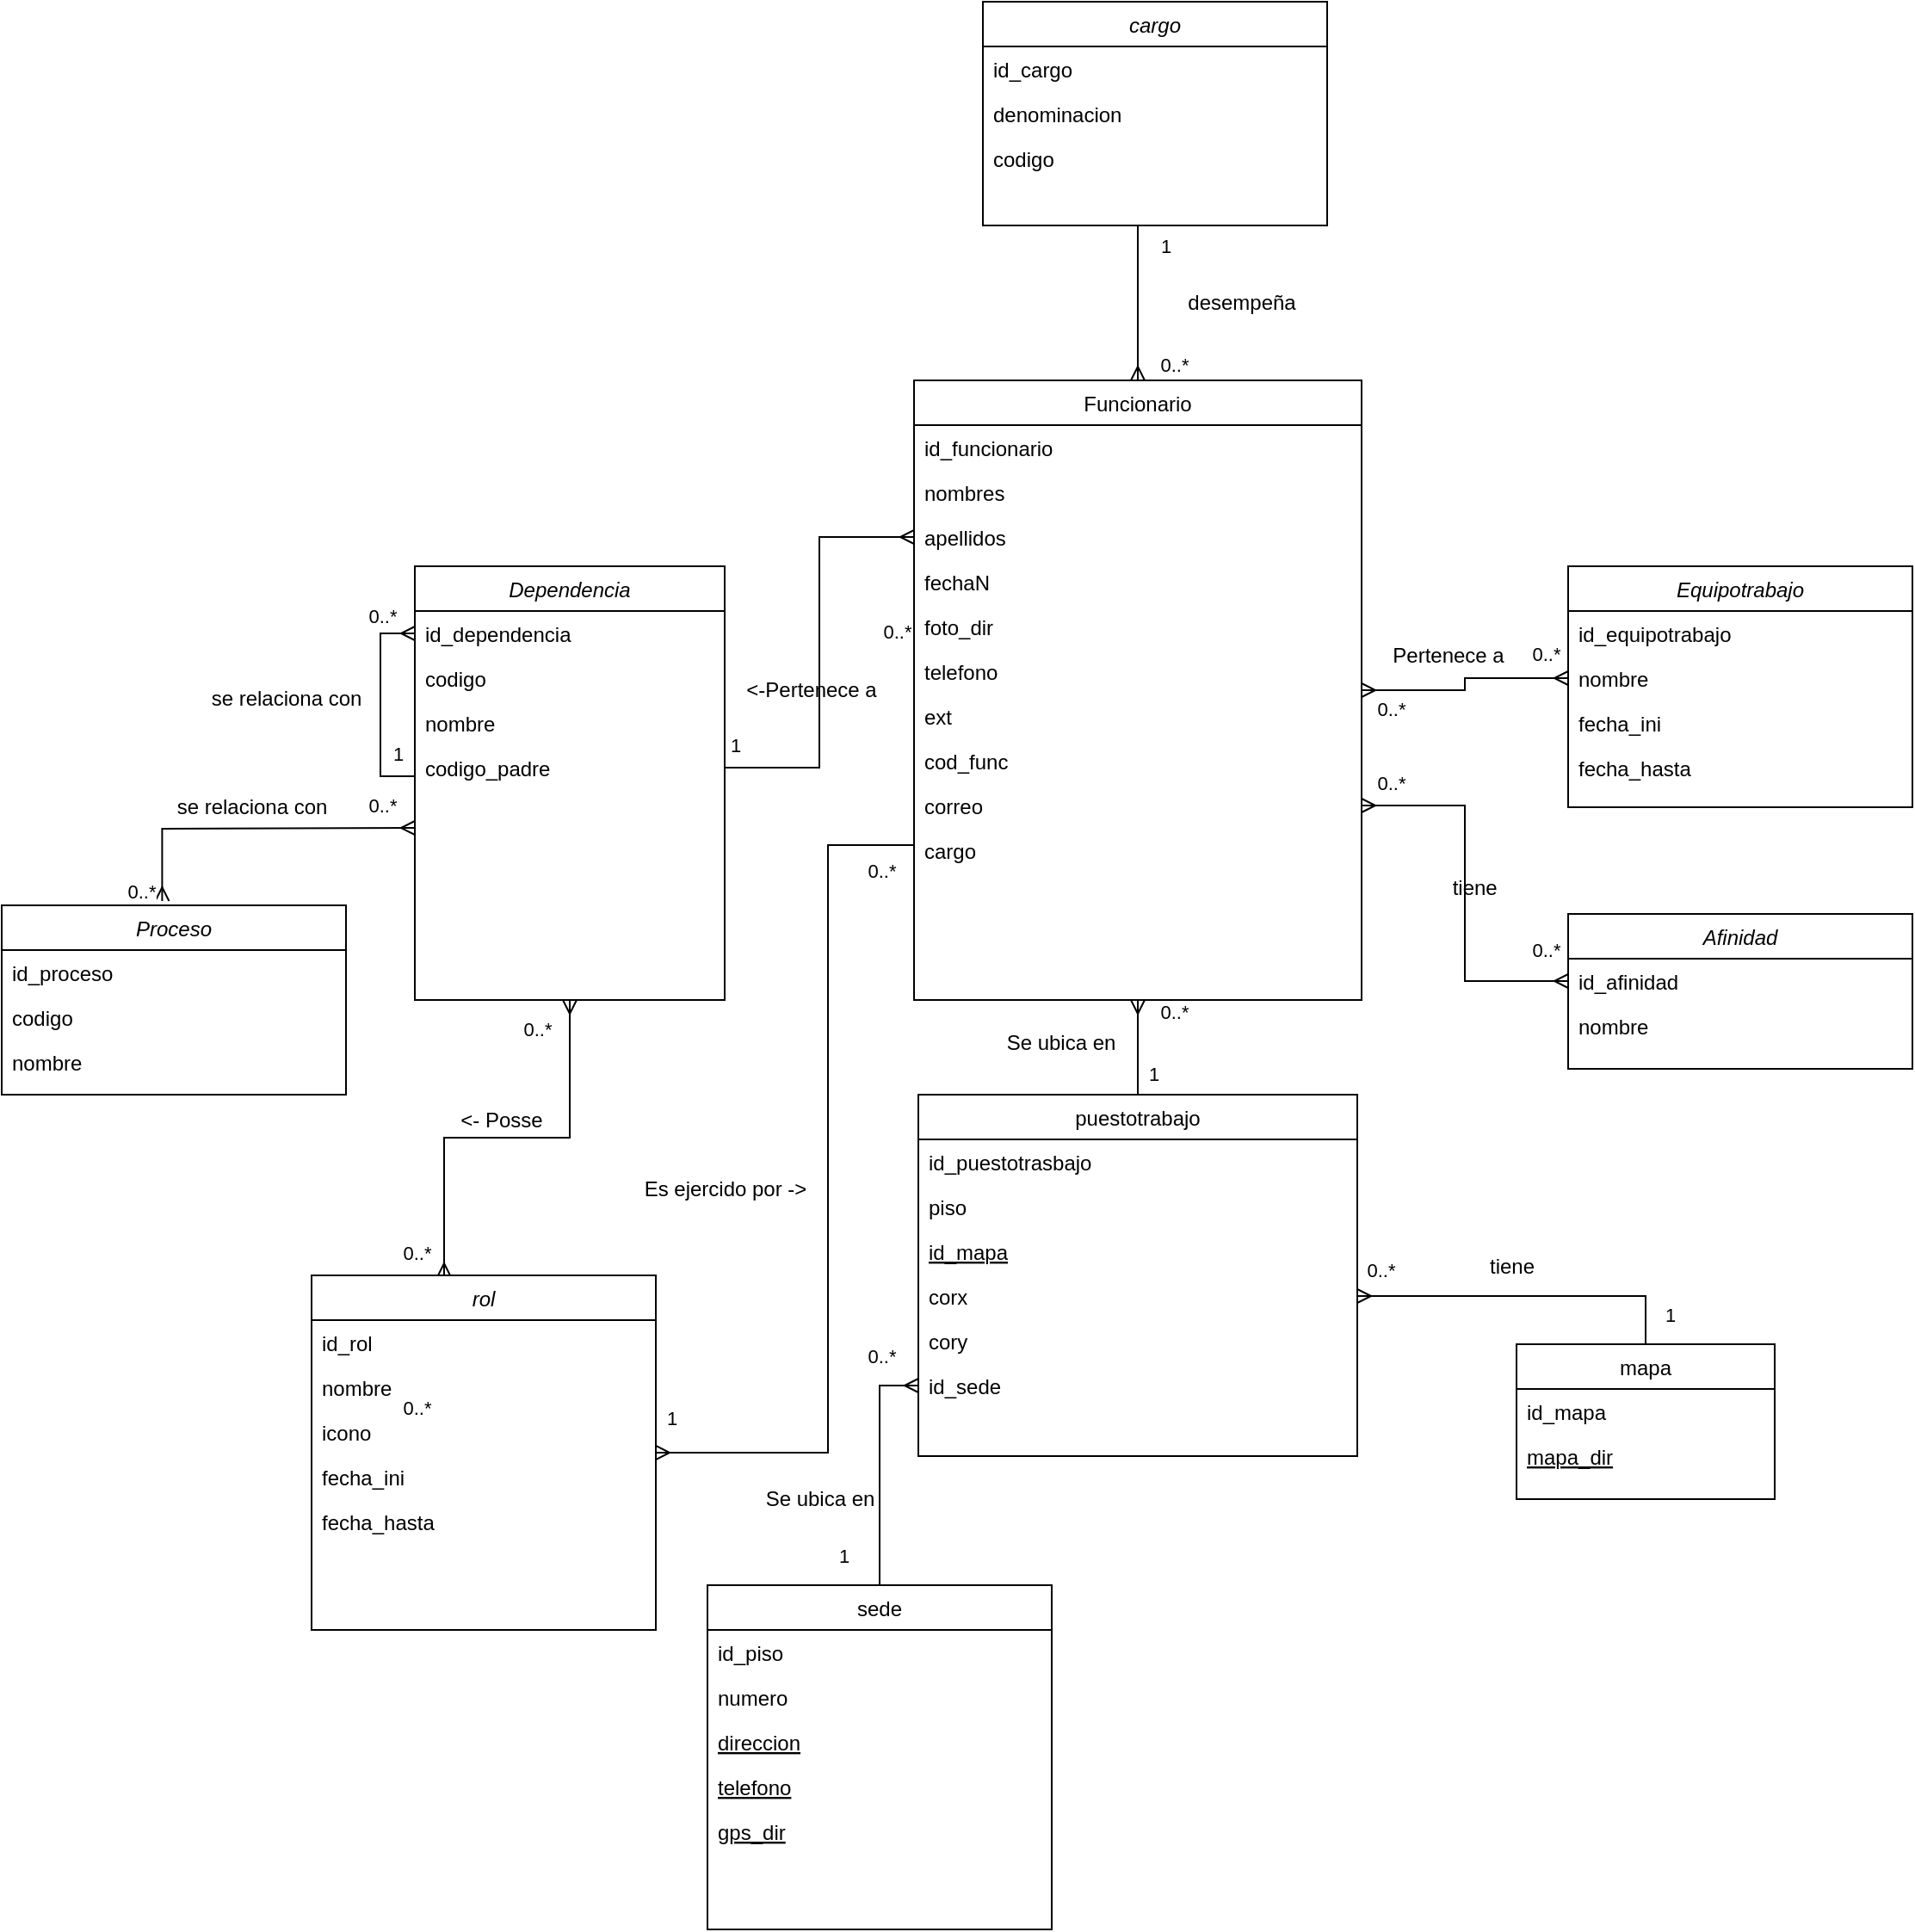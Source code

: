 <mxfile version="20.3.7" type="device"><diagram id="C5RBs43oDa-KdzZeNtuy" name="Page-1"><mxGraphModel dx="1772" dy="1631" grid="1" gridSize="10" guides="1" tooltips="1" connect="1" arrows="1" fold="1" page="1" pageScale="1" pageWidth="827" pageHeight="1169" math="0" shadow="0"><root><mxCell id="WIyWlLk6GJQsqaUBKTNV-0"/><mxCell id="WIyWlLk6GJQsqaUBKTNV-1" parent="WIyWlLk6GJQsqaUBKTNV-0"/><mxCell id="zfeD__LdjtJM36EsE9e9-96" style="edgeStyle=orthogonalEdgeStyle;rounded=0;orthogonalLoop=1;jettySize=auto;html=1;entryX=0.385;entryY=0.005;entryDx=0;entryDy=0;entryPerimeter=0;startArrow=ERmany;startFill=0;endArrow=ERmany;endFill=0;" edge="1" parent="WIyWlLk6GJQsqaUBKTNV-1" source="zkfFHV4jXpPFQw0GAbJ--0" target="zfeD__LdjtJM36EsE9e9-49"><mxGeometry relative="1" as="geometry"/></mxCell><mxCell id="zkfFHV4jXpPFQw0GAbJ--0" value="Dependencia" style="swimlane;fontStyle=2;align=center;verticalAlign=top;childLayout=stackLayout;horizontal=1;startSize=26;horizontalStack=0;resizeParent=1;resizeLast=0;collapsible=1;marginBottom=0;rounded=0;shadow=0;strokeWidth=1;" parent="WIyWlLk6GJQsqaUBKTNV-1" vertex="1"><mxGeometry x="160" y="28" width="180" height="252" as="geometry"><mxRectangle x="230" y="140" width="160" height="26" as="alternateBounds"/></mxGeometry></mxCell><mxCell id="zkfFHV4jXpPFQw0GAbJ--1" value="id_dependencia" style="text;align=left;verticalAlign=top;spacingLeft=4;spacingRight=4;overflow=hidden;rotatable=0;points=[[0,0.5],[1,0.5]];portConstraint=eastwest;" parent="zkfFHV4jXpPFQw0GAbJ--0" vertex="1"><mxGeometry y="26" width="180" height="26" as="geometry"/></mxCell><mxCell id="zkfFHV4jXpPFQw0GAbJ--2" value="codigo" style="text;align=left;verticalAlign=top;spacingLeft=4;spacingRight=4;overflow=hidden;rotatable=0;points=[[0,0.5],[1,0.5]];portConstraint=eastwest;rounded=0;shadow=0;html=0;" parent="zkfFHV4jXpPFQw0GAbJ--0" vertex="1"><mxGeometry y="52" width="180" height="26" as="geometry"/></mxCell><mxCell id="zkfFHV4jXpPFQw0GAbJ--3" value="nombre" style="text;align=left;verticalAlign=top;spacingLeft=4;spacingRight=4;overflow=hidden;rotatable=0;points=[[0,0.5],[1,0.5]];portConstraint=eastwest;rounded=0;shadow=0;html=0;" parent="zkfFHV4jXpPFQw0GAbJ--0" vertex="1"><mxGeometry y="78" width="180" height="26" as="geometry"/></mxCell><mxCell id="zfeD__LdjtJM36EsE9e9-3" style="edgeStyle=orthogonalEdgeStyle;rounded=0;orthogonalLoop=1;jettySize=auto;html=1;exitX=0;exitY=0.5;exitDx=0;exitDy=0;entryX=0;entryY=0.5;entryDx=0;entryDy=0;endArrow=ERmany;endFill=0;" edge="1" parent="zkfFHV4jXpPFQw0GAbJ--0" source="zfeD__LdjtJM36EsE9e9-1" target="zkfFHV4jXpPFQw0GAbJ--1"><mxGeometry relative="1" as="geometry"><Array as="points"><mxPoint y="122"/><mxPoint x="-20" y="122"/><mxPoint x="-20" y="39"/></Array></mxGeometry></mxCell><mxCell id="zfeD__LdjtJM36EsE9e9-85" value="1" style="edgeLabel;html=1;align=center;verticalAlign=middle;resizable=0;points=[];" vertex="1" connectable="0" parent="zfeD__LdjtJM36EsE9e9-3"><mxGeometry x="-0.415" y="4" relative="1" as="geometry"><mxPoint x="14" y="-1" as="offset"/></mxGeometry></mxCell><mxCell id="zfeD__LdjtJM36EsE9e9-1" value="codigo_padre" style="text;align=left;verticalAlign=top;spacingLeft=4;spacingRight=4;overflow=hidden;rotatable=0;points=[[0,0.5],[1,0.5]];portConstraint=eastwest;rounded=0;shadow=0;html=0;" vertex="1" parent="zkfFHV4jXpPFQw0GAbJ--0"><mxGeometry y="104" width="180" height="26" as="geometry"/></mxCell><mxCell id="zkfFHV4jXpPFQw0GAbJ--6" value="puestotrabajo" style="swimlane;fontStyle=0;align=center;verticalAlign=top;childLayout=stackLayout;horizontal=1;startSize=26;horizontalStack=0;resizeParent=1;resizeLast=0;collapsible=1;marginBottom=0;rounded=0;shadow=0;strokeWidth=1;" parent="WIyWlLk6GJQsqaUBKTNV-1" vertex="1"><mxGeometry x="452.5" y="335" width="255" height="210" as="geometry"><mxRectangle x="130" y="380" width="160" height="26" as="alternateBounds"/></mxGeometry></mxCell><mxCell id="zkfFHV4jXpPFQw0GAbJ--7" value="id_puestotrasbajo" style="text;align=left;verticalAlign=top;spacingLeft=4;spacingRight=4;overflow=hidden;rotatable=0;points=[[0,0.5],[1,0.5]];portConstraint=eastwest;" parent="zkfFHV4jXpPFQw0GAbJ--6" vertex="1"><mxGeometry y="26" width="255" height="26" as="geometry"/></mxCell><mxCell id="zkfFHV4jXpPFQw0GAbJ--8" value="piso" style="text;align=left;verticalAlign=top;spacingLeft=4;spacingRight=4;overflow=hidden;rotatable=0;points=[[0,0.5],[1,0.5]];portConstraint=eastwest;rounded=0;shadow=0;html=0;" parent="zkfFHV4jXpPFQw0GAbJ--6" vertex="1"><mxGeometry y="52" width="255" height="26" as="geometry"/></mxCell><mxCell id="zkfFHV4jXpPFQw0GAbJ--10" value="id_mapa" style="text;align=left;verticalAlign=top;spacingLeft=4;spacingRight=4;overflow=hidden;rotatable=0;points=[[0,0.5],[1,0.5]];portConstraint=eastwest;fontStyle=4" parent="zkfFHV4jXpPFQw0GAbJ--6" vertex="1"><mxGeometry y="78" width="255" height="26" as="geometry"/></mxCell><mxCell id="zkfFHV4jXpPFQw0GAbJ--11" value="corx" style="text;align=left;verticalAlign=top;spacingLeft=4;spacingRight=4;overflow=hidden;rotatable=0;points=[[0,0.5],[1,0.5]];portConstraint=eastwest;" parent="zkfFHV4jXpPFQw0GAbJ--6" vertex="1"><mxGeometry y="104" width="255" height="26" as="geometry"/></mxCell><mxCell id="zfeD__LdjtJM36EsE9e9-25" value="cory" style="text;align=left;verticalAlign=top;spacingLeft=4;spacingRight=4;overflow=hidden;rotatable=0;points=[[0,0.5],[1,0.5]];portConstraint=eastwest;" vertex="1" parent="zkfFHV4jXpPFQw0GAbJ--6"><mxGeometry y="130" width="255" height="26" as="geometry"/></mxCell><mxCell id="zfeD__LdjtJM36EsE9e9-30" value="id_sede" style="text;align=left;verticalAlign=top;spacingLeft=4;spacingRight=4;overflow=hidden;rotatable=0;points=[[0,0.5],[1,0.5]];portConstraint=eastwest;" vertex="1" parent="zkfFHV4jXpPFQw0GAbJ--6"><mxGeometry y="156" width="255" height="26" as="geometry"/></mxCell><mxCell id="zfeD__LdjtJM36EsE9e9-8" style="edgeStyle=orthogonalEdgeStyle;rounded=0;orthogonalLoop=1;jettySize=auto;html=1;exitX=0.5;exitY=1;exitDx=0;exitDy=0;entryX=0.5;entryY=0;entryDx=0;entryDy=0;startArrow=ERmany;startFill=0;endArrow=none;endFill=0;" edge="1" parent="WIyWlLk6GJQsqaUBKTNV-1" source="zkfFHV4jXpPFQw0GAbJ--17" target="zkfFHV4jXpPFQw0GAbJ--6"><mxGeometry relative="1" as="geometry"/></mxCell><mxCell id="zfeD__LdjtJM36EsE9e9-70" style="edgeStyle=orthogonalEdgeStyle;rounded=0;orthogonalLoop=1;jettySize=auto;html=1;entryX=0;entryY=0.5;entryDx=0;entryDy=0;startArrow=ERmany;startFill=0;endArrow=ERmany;endFill=0;" edge="1" parent="WIyWlLk6GJQsqaUBKTNV-1" source="zkfFHV4jXpPFQw0GAbJ--17" target="zfeD__LdjtJM36EsE9e9-66"><mxGeometry relative="1" as="geometry"/></mxCell><mxCell id="zfeD__LdjtJM36EsE9e9-137" style="edgeStyle=orthogonalEdgeStyle;rounded=0;orthogonalLoop=1;jettySize=auto;html=1;startArrow=ERmany;startFill=0;endArrow=none;endFill=0;" edge="1" parent="WIyWlLk6GJQsqaUBKTNV-1" source="zkfFHV4jXpPFQw0GAbJ--17"><mxGeometry relative="1" as="geometry"><mxPoint x="580" y="-170" as="targetPoint"/></mxGeometry></mxCell><mxCell id="zkfFHV4jXpPFQw0GAbJ--17" value="Funcionario" style="swimlane;fontStyle=0;align=center;verticalAlign=top;childLayout=stackLayout;horizontal=1;startSize=26;horizontalStack=0;resizeParent=1;resizeLast=0;collapsible=1;marginBottom=0;rounded=0;shadow=0;strokeWidth=1;" parent="WIyWlLk6GJQsqaUBKTNV-1" vertex="1"><mxGeometry x="450" y="-80" width="260" height="360" as="geometry"><mxRectangle x="550" y="140" width="160" height="26" as="alternateBounds"/></mxGeometry></mxCell><mxCell id="zkfFHV4jXpPFQw0GAbJ--18" value="id_funcionario" style="text;align=left;verticalAlign=top;spacingLeft=4;spacingRight=4;overflow=hidden;rotatable=0;points=[[0,0.5],[1,0.5]];portConstraint=eastwest;" parent="zkfFHV4jXpPFQw0GAbJ--17" vertex="1"><mxGeometry y="26" width="260" height="26" as="geometry"/></mxCell><mxCell id="zkfFHV4jXpPFQw0GAbJ--19" value="nombres" style="text;align=left;verticalAlign=top;spacingLeft=4;spacingRight=4;overflow=hidden;rotatable=0;points=[[0,0.5],[1,0.5]];portConstraint=eastwest;rounded=0;shadow=0;html=0;" parent="zkfFHV4jXpPFQw0GAbJ--17" vertex="1"><mxGeometry y="52" width="260" height="26" as="geometry"/></mxCell><mxCell id="zkfFHV4jXpPFQw0GAbJ--20" value="apellidos" style="text;align=left;verticalAlign=top;spacingLeft=4;spacingRight=4;overflow=hidden;rotatable=0;points=[[0,0.5],[1,0.5]];portConstraint=eastwest;rounded=0;shadow=0;html=0;" parent="zkfFHV4jXpPFQw0GAbJ--17" vertex="1"><mxGeometry y="78" width="260" height="26" as="geometry"/></mxCell><mxCell id="zkfFHV4jXpPFQw0GAbJ--21" value="fechaN" style="text;align=left;verticalAlign=top;spacingLeft=4;spacingRight=4;overflow=hidden;rotatable=0;points=[[0,0.5],[1,0.5]];portConstraint=eastwest;rounded=0;shadow=0;html=0;" parent="zkfFHV4jXpPFQw0GAbJ--17" vertex="1"><mxGeometry y="104" width="260" height="26" as="geometry"/></mxCell><mxCell id="zkfFHV4jXpPFQw0GAbJ--22" value="foto_dir" style="text;align=left;verticalAlign=top;spacingLeft=4;spacingRight=4;overflow=hidden;rotatable=0;points=[[0,0.5],[1,0.5]];portConstraint=eastwest;rounded=0;shadow=0;html=0;" parent="zkfFHV4jXpPFQw0GAbJ--17" vertex="1"><mxGeometry y="130" width="260" height="26" as="geometry"/></mxCell><mxCell id="zfeD__LdjtJM36EsE9e9-28" value="telefono" style="text;align=left;verticalAlign=top;spacingLeft=4;spacingRight=4;overflow=hidden;rotatable=0;points=[[0,0.5],[1,0.5]];portConstraint=eastwest;" vertex="1" parent="zkfFHV4jXpPFQw0GAbJ--17"><mxGeometry y="156" width="260" height="26" as="geometry"/></mxCell><mxCell id="zfeD__LdjtJM36EsE9e9-29" value="ext" style="text;align=left;verticalAlign=top;spacingLeft=4;spacingRight=4;overflow=hidden;rotatable=0;points=[[0,0.5],[1,0.5]];portConstraint=eastwest;" vertex="1" parent="zkfFHV4jXpPFQw0GAbJ--17"><mxGeometry y="182" width="260" height="26" as="geometry"/></mxCell><mxCell id="zfeD__LdjtJM36EsE9e9-47" value="cod_func" style="text;align=left;verticalAlign=top;spacingLeft=4;spacingRight=4;overflow=hidden;rotatable=0;points=[[0,0.5],[1,0.5]];portConstraint=eastwest;" vertex="1" parent="zkfFHV4jXpPFQw0GAbJ--17"><mxGeometry y="208" width="260" height="26" as="geometry"/></mxCell><mxCell id="zfeD__LdjtJM36EsE9e9-48" value="correo" style="text;align=left;verticalAlign=top;spacingLeft=4;spacingRight=4;overflow=hidden;rotatable=0;points=[[0,0.5],[1,0.5]];portConstraint=eastwest;" vertex="1" parent="zkfFHV4jXpPFQw0GAbJ--17"><mxGeometry y="234" width="260" height="26" as="geometry"/></mxCell><mxCell id="zfeD__LdjtJM36EsE9e9-130" value="cargo" style="text;align=left;verticalAlign=top;spacingLeft=4;spacingRight=4;overflow=hidden;rotatable=0;points=[[0,0.5],[1,0.5]];portConstraint=eastwest;" vertex="1" parent="zkfFHV4jXpPFQw0GAbJ--17"><mxGeometry y="260" width="260" height="26" as="geometry"/></mxCell><mxCell id="zfeD__LdjtJM36EsE9e9-5" style="edgeStyle=orthogonalEdgeStyle;rounded=0;orthogonalLoop=1;jettySize=auto;html=1;exitX=0;exitY=0.5;exitDx=0;exitDy=0;entryX=1;entryY=0.5;entryDx=0;entryDy=0;endArrow=none;endFill=0;startArrow=ERmany;startFill=0;" edge="1" parent="WIyWlLk6GJQsqaUBKTNV-1" source="zkfFHV4jXpPFQw0GAbJ--20" target="zfeD__LdjtJM36EsE9e9-1"><mxGeometry relative="1" as="geometry"/></mxCell><mxCell id="zfeD__LdjtJM36EsE9e9-81" value="0..*" style="edgeLabel;html=1;align=center;verticalAlign=middle;resizable=0;points=[];" vertex="1" connectable="0" parent="zfeD__LdjtJM36EsE9e9-5"><mxGeometry x="0.318" y="4" relative="1" as="geometry"><mxPoint x="41" y="-51" as="offset"/></mxGeometry></mxCell><mxCell id="zfeD__LdjtJM36EsE9e9-9" value="sede" style="swimlane;fontStyle=0;align=center;verticalAlign=top;childLayout=stackLayout;horizontal=1;startSize=26;horizontalStack=0;resizeParent=1;resizeLast=0;collapsible=1;marginBottom=0;rounded=0;shadow=0;strokeWidth=1;" vertex="1" parent="WIyWlLk6GJQsqaUBKTNV-1"><mxGeometry x="330" y="620" width="200" height="200" as="geometry"><mxRectangle x="130" y="380" width="160" height="26" as="alternateBounds"/></mxGeometry></mxCell><mxCell id="zfeD__LdjtJM36EsE9e9-10" value="id_piso" style="text;align=left;verticalAlign=top;spacingLeft=4;spacingRight=4;overflow=hidden;rotatable=0;points=[[0,0.5],[1,0.5]];portConstraint=eastwest;" vertex="1" parent="zfeD__LdjtJM36EsE9e9-9"><mxGeometry y="26" width="200" height="26" as="geometry"/></mxCell><mxCell id="zfeD__LdjtJM36EsE9e9-11" value="numero" style="text;align=left;verticalAlign=top;spacingLeft=4;spacingRight=4;overflow=hidden;rotatable=0;points=[[0,0.5],[1,0.5]];portConstraint=eastwest;rounded=0;shadow=0;html=0;" vertex="1" parent="zfeD__LdjtJM36EsE9e9-9"><mxGeometry y="52" width="200" height="26" as="geometry"/></mxCell><mxCell id="zfeD__LdjtJM36EsE9e9-12" value="direccion" style="text;align=left;verticalAlign=top;spacingLeft=4;spacingRight=4;overflow=hidden;rotatable=0;points=[[0,0.5],[1,0.5]];portConstraint=eastwest;fontStyle=4" vertex="1" parent="zfeD__LdjtJM36EsE9e9-9"><mxGeometry y="78" width="200" height="26" as="geometry"/></mxCell><mxCell id="zfeD__LdjtJM36EsE9e9-26" value="telefono" style="text;align=left;verticalAlign=top;spacingLeft=4;spacingRight=4;overflow=hidden;rotatable=0;points=[[0,0.5],[1,0.5]];portConstraint=eastwest;fontStyle=4" vertex="1" parent="zfeD__LdjtJM36EsE9e9-9"><mxGeometry y="104" width="200" height="26" as="geometry"/></mxCell><mxCell id="zfeD__LdjtJM36EsE9e9-27" value="gps_dir" style="text;align=left;verticalAlign=top;spacingLeft=4;spacingRight=4;overflow=hidden;rotatable=0;points=[[0,0.5],[1,0.5]];portConstraint=eastwest;fontStyle=4" vertex="1" parent="zfeD__LdjtJM36EsE9e9-9"><mxGeometry y="130" width="200" height="26" as="geometry"/></mxCell><mxCell id="zfeD__LdjtJM36EsE9e9-14" value="mapa" style="swimlane;fontStyle=0;align=center;verticalAlign=top;childLayout=stackLayout;horizontal=1;startSize=26;horizontalStack=0;resizeParent=1;resizeLast=0;collapsible=1;marginBottom=0;rounded=0;shadow=0;strokeWidth=1;" vertex="1" parent="WIyWlLk6GJQsqaUBKTNV-1"><mxGeometry x="800" y="480" width="150" height="90" as="geometry"><mxRectangle x="130" y="380" width="160" height="26" as="alternateBounds"/></mxGeometry></mxCell><mxCell id="zfeD__LdjtJM36EsE9e9-15" value="id_mapa" style="text;align=left;verticalAlign=top;spacingLeft=4;spacingRight=4;overflow=hidden;rotatable=0;points=[[0,0.5],[1,0.5]];portConstraint=eastwest;" vertex="1" parent="zfeD__LdjtJM36EsE9e9-14"><mxGeometry y="26" width="150" height="26" as="geometry"/></mxCell><mxCell id="zfeD__LdjtJM36EsE9e9-17" value="mapa_dir" style="text;align=left;verticalAlign=top;spacingLeft=4;spacingRight=4;overflow=hidden;rotatable=0;points=[[0,0.5],[1,0.5]];portConstraint=eastwest;fontStyle=4" vertex="1" parent="zfeD__LdjtJM36EsE9e9-14"><mxGeometry y="52" width="150" height="26" as="geometry"/></mxCell><mxCell id="zfeD__LdjtJM36EsE9e9-31" style="edgeStyle=orthogonalEdgeStyle;rounded=0;orthogonalLoop=1;jettySize=auto;html=1;exitX=0;exitY=0.5;exitDx=0;exitDy=0;entryX=0.5;entryY=0;entryDx=0;entryDy=0;startArrow=ERmany;startFill=0;endArrow=none;endFill=0;" edge="1" parent="WIyWlLk6GJQsqaUBKTNV-1" source="zfeD__LdjtJM36EsE9e9-30" target="zfeD__LdjtJM36EsE9e9-9"><mxGeometry relative="1" as="geometry"/></mxCell><mxCell id="zfeD__LdjtJM36EsE9e9-141" style="edgeStyle=orthogonalEdgeStyle;rounded=0;orthogonalLoop=1;jettySize=auto;html=1;entryX=0;entryY=0.75;entryDx=0;entryDy=0;startArrow=ERmany;startFill=0;endArrow=none;endFill=0;" edge="1" parent="WIyWlLk6GJQsqaUBKTNV-1" source="zfeD__LdjtJM36EsE9e9-49" target="zkfFHV4jXpPFQw0GAbJ--17"><mxGeometry relative="1" as="geometry"><Array as="points"><mxPoint x="400" y="543"/><mxPoint x="400" y="190"/></Array></mxGeometry></mxCell><mxCell id="zfeD__LdjtJM36EsE9e9-49" value="rol" style="swimlane;fontStyle=2;align=center;verticalAlign=top;childLayout=stackLayout;horizontal=1;startSize=26;horizontalStack=0;resizeParent=1;resizeLast=0;collapsible=1;marginBottom=0;rounded=0;shadow=0;strokeWidth=1;" vertex="1" parent="WIyWlLk6GJQsqaUBKTNV-1"><mxGeometry x="100" y="440" width="200" height="206" as="geometry"><mxRectangle x="230" y="140" width="160" height="26" as="alternateBounds"/></mxGeometry></mxCell><mxCell id="zfeD__LdjtJM36EsE9e9-50" value="id_rol" style="text;align=left;verticalAlign=top;spacingLeft=4;spacingRight=4;overflow=hidden;rotatable=0;points=[[0,0.5],[1,0.5]];portConstraint=eastwest;" vertex="1" parent="zfeD__LdjtJM36EsE9e9-49"><mxGeometry y="26" width="200" height="26" as="geometry"/></mxCell><mxCell id="zfeD__LdjtJM36EsE9e9-51" value="nombre" style="text;align=left;verticalAlign=top;spacingLeft=4;spacingRight=4;overflow=hidden;rotatable=0;points=[[0,0.5],[1,0.5]];portConstraint=eastwest;rounded=0;shadow=0;html=0;" vertex="1" parent="zfeD__LdjtJM36EsE9e9-49"><mxGeometry y="52" width="200" height="26" as="geometry"/></mxCell><mxCell id="zfeD__LdjtJM36EsE9e9-52" value="icono" style="text;align=left;verticalAlign=top;spacingLeft=4;spacingRight=4;overflow=hidden;rotatable=0;points=[[0,0.5],[1,0.5]];portConstraint=eastwest;rounded=0;shadow=0;html=0;" vertex="1" parent="zfeD__LdjtJM36EsE9e9-49"><mxGeometry y="78" width="200" height="26" as="geometry"/></mxCell><mxCell id="zfeD__LdjtJM36EsE9e9-54" value="fecha_ini" style="text;align=left;verticalAlign=top;spacingLeft=4;spacingRight=4;overflow=hidden;rotatable=0;points=[[0,0.5],[1,0.5]];portConstraint=eastwest;rounded=0;shadow=0;html=0;" vertex="1" parent="zfeD__LdjtJM36EsE9e9-49"><mxGeometry y="104" width="200" height="26" as="geometry"/></mxCell><mxCell id="zfeD__LdjtJM36EsE9e9-55" value="fecha_hasta" style="text;align=left;verticalAlign=top;spacingLeft=4;spacingRight=4;overflow=hidden;rotatable=0;points=[[0,0.5],[1,0.5]];portConstraint=eastwest;rounded=0;shadow=0;html=0;" vertex="1" parent="zfeD__LdjtJM36EsE9e9-49"><mxGeometry y="130" width="200" height="26" as="geometry"/></mxCell><mxCell id="zfeD__LdjtJM36EsE9e9-57" value="Proceso" style="swimlane;fontStyle=2;align=center;verticalAlign=top;childLayout=stackLayout;horizontal=1;startSize=26;horizontalStack=0;resizeParent=1;resizeLast=0;collapsible=1;marginBottom=0;rounded=0;shadow=0;strokeWidth=1;" vertex="1" parent="WIyWlLk6GJQsqaUBKTNV-1"><mxGeometry x="-80" y="225" width="200" height="110" as="geometry"><mxRectangle x="230" y="140" width="160" height="26" as="alternateBounds"/></mxGeometry></mxCell><mxCell id="zfeD__LdjtJM36EsE9e9-58" value="id_proceso" style="text;align=left;verticalAlign=top;spacingLeft=4;spacingRight=4;overflow=hidden;rotatable=0;points=[[0,0.5],[1,0.5]];portConstraint=eastwest;" vertex="1" parent="zfeD__LdjtJM36EsE9e9-57"><mxGeometry y="26" width="200" height="26" as="geometry"/></mxCell><mxCell id="zfeD__LdjtJM36EsE9e9-59" value="codigo" style="text;align=left;verticalAlign=top;spacingLeft=4;spacingRight=4;overflow=hidden;rotatable=0;points=[[0,0.5],[1,0.5]];portConstraint=eastwest;rounded=0;shadow=0;html=0;" vertex="1" parent="zfeD__LdjtJM36EsE9e9-57"><mxGeometry y="52" width="200" height="26" as="geometry"/></mxCell><mxCell id="zfeD__LdjtJM36EsE9e9-60" value="nombre" style="text;align=left;verticalAlign=top;spacingLeft=4;spacingRight=4;overflow=hidden;rotatable=0;points=[[0,0.5],[1,0.5]];portConstraint=eastwest;rounded=0;shadow=0;html=0;" vertex="1" parent="zfeD__LdjtJM36EsE9e9-57"><mxGeometry y="78" width="200" height="26" as="geometry"/></mxCell><mxCell id="zfeD__LdjtJM36EsE9e9-63" style="edgeStyle=orthogonalEdgeStyle;rounded=0;orthogonalLoop=1;jettySize=auto;html=1;entryX=0.466;entryY=-0.023;entryDx=0;entryDy=0;endArrow=ERmany;endFill=0;startArrow=ERmany;startFill=0;entryPerimeter=0;" edge="1" parent="WIyWlLk6GJQsqaUBKTNV-1" target="zfeD__LdjtJM36EsE9e9-57"><mxGeometry relative="1" as="geometry"><mxPoint x="160" y="180" as="sourcePoint"/><mxPoint x="350" y="155" as="targetPoint"/></mxGeometry></mxCell><mxCell id="zfeD__LdjtJM36EsE9e9-64" value="Equipotrabajo" style="swimlane;fontStyle=2;align=center;verticalAlign=top;childLayout=stackLayout;horizontal=1;startSize=26;horizontalStack=0;resizeParent=1;resizeLast=0;collapsible=1;marginBottom=0;rounded=0;shadow=0;strokeWidth=1;" vertex="1" parent="WIyWlLk6GJQsqaUBKTNV-1"><mxGeometry x="830" y="28" width="200" height="140" as="geometry"><mxRectangle x="230" y="140" width="160" height="26" as="alternateBounds"/></mxGeometry></mxCell><mxCell id="zfeD__LdjtJM36EsE9e9-65" value="id_equipotrabajo" style="text;align=left;verticalAlign=top;spacingLeft=4;spacingRight=4;overflow=hidden;rotatable=0;points=[[0,0.5],[1,0.5]];portConstraint=eastwest;" vertex="1" parent="zfeD__LdjtJM36EsE9e9-64"><mxGeometry y="26" width="200" height="26" as="geometry"/></mxCell><mxCell id="zfeD__LdjtJM36EsE9e9-66" value="nombre" style="text;align=left;verticalAlign=top;spacingLeft=4;spacingRight=4;overflow=hidden;rotatable=0;points=[[0,0.5],[1,0.5]];portConstraint=eastwest;rounded=0;shadow=0;html=0;" vertex="1" parent="zfeD__LdjtJM36EsE9e9-64"><mxGeometry y="52" width="200" height="26" as="geometry"/></mxCell><mxCell id="zfeD__LdjtJM36EsE9e9-68" value="fecha_ini" style="text;align=left;verticalAlign=top;spacingLeft=4;spacingRight=4;overflow=hidden;rotatable=0;points=[[0,0.5],[1,0.5]];portConstraint=eastwest;rounded=0;shadow=0;html=0;" vertex="1" parent="zfeD__LdjtJM36EsE9e9-64"><mxGeometry y="78" width="200" height="26" as="geometry"/></mxCell><mxCell id="zfeD__LdjtJM36EsE9e9-69" value="fecha_hasta" style="text;align=left;verticalAlign=top;spacingLeft=4;spacingRight=4;overflow=hidden;rotatable=0;points=[[0,0.5],[1,0.5]];portConstraint=eastwest;rounded=0;shadow=0;html=0;" vertex="1" parent="zfeD__LdjtJM36EsE9e9-64"><mxGeometry y="104" width="200" height="26" as="geometry"/></mxCell><mxCell id="zfeD__LdjtJM36EsE9e9-71" value="Afinidad" style="swimlane;fontStyle=2;align=center;verticalAlign=top;childLayout=stackLayout;horizontal=1;startSize=26;horizontalStack=0;resizeParent=1;resizeLast=0;collapsible=1;marginBottom=0;rounded=0;shadow=0;strokeWidth=1;" vertex="1" parent="WIyWlLk6GJQsqaUBKTNV-1"><mxGeometry x="830" y="230" width="200" height="90" as="geometry"><mxRectangle x="230" y="140" width="160" height="26" as="alternateBounds"/></mxGeometry></mxCell><mxCell id="zfeD__LdjtJM36EsE9e9-72" value="id_afinidad" style="text;align=left;verticalAlign=top;spacingLeft=4;spacingRight=4;overflow=hidden;rotatable=0;points=[[0,0.5],[1,0.5]];portConstraint=eastwest;" vertex="1" parent="zfeD__LdjtJM36EsE9e9-71"><mxGeometry y="26" width="200" height="26" as="geometry"/></mxCell><mxCell id="zfeD__LdjtJM36EsE9e9-73" value="nombre" style="text;align=left;verticalAlign=top;spacingLeft=4;spacingRight=4;overflow=hidden;rotatable=0;points=[[0,0.5],[1,0.5]];portConstraint=eastwest;rounded=0;shadow=0;html=0;" vertex="1" parent="zfeD__LdjtJM36EsE9e9-71"><mxGeometry y="52" width="200" height="26" as="geometry"/></mxCell><mxCell id="zfeD__LdjtJM36EsE9e9-76" style="edgeStyle=orthogonalEdgeStyle;rounded=0;orthogonalLoop=1;jettySize=auto;html=1;entryX=0;entryY=0.5;entryDx=0;entryDy=0;startArrow=ERmany;startFill=0;endArrow=ERmany;endFill=0;exitX=1;exitY=0.5;exitDx=0;exitDy=0;" edge="1" parent="WIyWlLk6GJQsqaUBKTNV-1" source="zfeD__LdjtJM36EsE9e9-48" target="zfeD__LdjtJM36EsE9e9-72"><mxGeometry relative="1" as="geometry"/></mxCell><mxCell id="zfeD__LdjtJM36EsE9e9-78" style="edgeStyle=orthogonalEdgeStyle;rounded=0;orthogonalLoop=1;jettySize=auto;html=1;entryX=0.5;entryY=0;entryDx=0;entryDy=0;startArrow=ERmany;startFill=0;endArrow=none;endFill=0;" edge="1" parent="WIyWlLk6GJQsqaUBKTNV-1" source="zkfFHV4jXpPFQw0GAbJ--11" target="zfeD__LdjtJM36EsE9e9-14"><mxGeometry relative="1" as="geometry"/></mxCell><mxCell id="zfeD__LdjtJM36EsE9e9-83" value="0..*" style="edgeLabel;html=1;align=center;verticalAlign=middle;resizable=0;points=[];" vertex="1" connectable="0" parent="WIyWlLk6GJQsqaUBKTNV-1"><mxGeometry x="179.999" y="19.997" as="geometry"><mxPoint x="-39" y="37" as="offset"/></mxGeometry></mxCell><mxCell id="zfeD__LdjtJM36EsE9e9-86" value="1" style="edgeLabel;html=1;align=center;verticalAlign=middle;resizable=0;points=[];" vertex="1" connectable="0" parent="WIyWlLk6GJQsqaUBKTNV-1"><mxGeometry x="420.003" y="129.996" as="geometry"><mxPoint x="-74" y="2" as="offset"/></mxGeometry></mxCell><mxCell id="zfeD__LdjtJM36EsE9e9-87" value="0..*" style="edgeLabel;html=1;align=center;verticalAlign=middle;resizable=0;points=[];" vertex="1" connectable="0" parent="WIyWlLk6GJQsqaUBKTNV-1"><mxGeometry x="449.999" y="108.047" as="geometry"><mxPoint x="367" y="-29" as="offset"/></mxGeometry></mxCell><mxCell id="zfeD__LdjtJM36EsE9e9-88" value="0..*" style="edgeLabel;html=1;align=center;verticalAlign=middle;resizable=0;points=[];" vertex="1" connectable="0" parent="WIyWlLk6GJQsqaUBKTNV-1"><mxGeometry x="449.999" y="279.997" as="geometry"><mxPoint x="367" y="-29" as="offset"/></mxGeometry></mxCell><mxCell id="zfeD__LdjtJM36EsE9e9-89" value="0..*" style="edgeLabel;html=1;align=center;verticalAlign=middle;resizable=0;points=[];" vertex="1" connectable="0" parent="WIyWlLk6GJQsqaUBKTNV-1"><mxGeometry x="359.999" y="139.997" as="geometry"><mxPoint x="367" y="-29" as="offset"/></mxGeometry></mxCell><mxCell id="zfeD__LdjtJM36EsE9e9-90" value="0..*" style="edgeLabel;html=1;align=center;verticalAlign=middle;resizable=0;points=[];" vertex="1" connectable="0" parent="WIyWlLk6GJQsqaUBKTNV-1"><mxGeometry x="359.999" y="182.997" as="geometry"><mxPoint x="367" y="-29" as="offset"/></mxGeometry></mxCell><mxCell id="zfeD__LdjtJM36EsE9e9-91" value="0..*" style="edgeLabel;html=1;align=center;verticalAlign=middle;resizable=0;points=[];" vertex="1" connectable="0" parent="WIyWlLk6GJQsqaUBKTNV-1"><mxGeometry x="39.999" y="179.997" as="geometry"><mxPoint x="-39" y="37" as="offset"/></mxGeometry></mxCell><mxCell id="zfeD__LdjtJM36EsE9e9-93" value="0..*" style="edgeLabel;html=1;align=center;verticalAlign=middle;resizable=0;points=[];" vertex="1" connectable="0" parent="WIyWlLk6GJQsqaUBKTNV-1"><mxGeometry x="179.999" y="129.997" as="geometry"><mxPoint x="-39" y="37" as="offset"/></mxGeometry></mxCell><mxCell id="zfeD__LdjtJM36EsE9e9-94" value="0..*" style="edgeLabel;html=1;align=center;verticalAlign=middle;resizable=0;points=[];" vertex="1" connectable="0" parent="WIyWlLk6GJQsqaUBKTNV-1"><mxGeometry x="199.999" y="479.997" as="geometry"><mxPoint x="-39" y="37" as="offset"/></mxGeometry></mxCell><mxCell id="zfeD__LdjtJM36EsE9e9-97" value="0..*" style="edgeLabel;html=1;align=center;verticalAlign=middle;resizable=0;points=[];" vertex="1" connectable="0" parent="WIyWlLk6GJQsqaUBKTNV-1"><mxGeometry x="199.999" y="389.997" as="geometry"><mxPoint x="-39" y="37" as="offset"/></mxGeometry></mxCell><mxCell id="zfeD__LdjtJM36EsE9e9-100" value="0..*" style="edgeLabel;html=1;align=center;verticalAlign=middle;resizable=0;points=[];" vertex="1" connectable="0" parent="WIyWlLk6GJQsqaUBKTNV-1"><mxGeometry x="269.999" y="259.997" as="geometry"><mxPoint x="-39" y="37" as="offset"/></mxGeometry></mxCell><mxCell id="zfeD__LdjtJM36EsE9e9-104" value="0..*" style="edgeLabel;html=1;align=center;verticalAlign=middle;resizable=0;points=[];" vertex="1" connectable="0" parent="WIyWlLk6GJQsqaUBKTNV-1"><mxGeometry x="469.999" y="167.997" as="geometry"><mxPoint x="-39" y="37" as="offset"/></mxGeometry></mxCell><mxCell id="zfeD__LdjtJM36EsE9e9-106" value="1" style="edgeLabel;html=1;align=center;verticalAlign=middle;resizable=0;points=[];" vertex="1" connectable="0" parent="WIyWlLk6GJQsqaUBKTNV-1"><mxGeometry x="210" y="290" as="geometry"><mxPoint x="99" y="233" as="offset"/></mxGeometry></mxCell><mxCell id="zfeD__LdjtJM36EsE9e9-107" value="1" style="edgeLabel;html=1;align=center;verticalAlign=middle;resizable=0;points=[];" vertex="1" connectable="0" parent="WIyWlLk6GJQsqaUBKTNV-1"><mxGeometry x="490" y="90" as="geometry"><mxPoint x="99" y="233" as="offset"/></mxGeometry></mxCell><mxCell id="zfeD__LdjtJM36EsE9e9-108" value="0..*" style="edgeLabel;html=1;align=center;verticalAlign=middle;resizable=0;points=[];" vertex="1" connectable="0" parent="WIyWlLk6GJQsqaUBKTNV-1"><mxGeometry x="639.999" y="249.997" as="geometry"><mxPoint x="-39" y="37" as="offset"/></mxGeometry></mxCell><mxCell id="zfeD__LdjtJM36EsE9e9-109" value="0..*" style="edgeLabel;html=1;align=center;verticalAlign=middle;resizable=0;points=[];" vertex="1" connectable="0" parent="WIyWlLk6GJQsqaUBKTNV-1"><mxGeometry x="469.999" y="449.997" as="geometry"><mxPoint x="-39" y="37" as="offset"/></mxGeometry></mxCell><mxCell id="zfeD__LdjtJM36EsE9e9-111" value="1" style="edgeLabel;html=1;align=center;verticalAlign=middle;resizable=0;points=[];" vertex="1" connectable="0" parent="WIyWlLk6GJQsqaUBKTNV-1"><mxGeometry x="310" y="370" as="geometry"><mxPoint x="99" y="233" as="offset"/></mxGeometry></mxCell><mxCell id="zfeD__LdjtJM36EsE9e9-112" value="0..*" style="edgeLabel;html=1;align=center;verticalAlign=middle;resizable=0;points=[];" vertex="1" connectable="0" parent="WIyWlLk6GJQsqaUBKTNV-1"><mxGeometry x="759.999" y="399.997" as="geometry"><mxPoint x="-39" y="37" as="offset"/></mxGeometry></mxCell><mxCell id="zfeD__LdjtJM36EsE9e9-116" value="1" style="edgeLabel;html=1;align=center;verticalAlign=middle;resizable=0;points=[];" vertex="1" connectable="0" parent="WIyWlLk6GJQsqaUBKTNV-1"><mxGeometry x="790" y="230" as="geometry"><mxPoint x="99" y="233" as="offset"/></mxGeometry></mxCell><mxCell id="zfeD__LdjtJM36EsE9e9-119" value="se relaciona con" style="text;html=1;align=center;verticalAlign=middle;resizable=0;points=[];autosize=1;strokeColor=none;fillColor=none;" vertex="1" parent="WIyWlLk6GJQsqaUBKTNV-1"><mxGeometry x="10" y="153" width="110" height="30" as="geometry"/></mxCell><mxCell id="zfeD__LdjtJM36EsE9e9-120" value="&amp;lt;-Pertenece a" style="text;html=1;align=center;verticalAlign=middle;resizable=0;points=[];autosize=1;strokeColor=none;fillColor=none;" vertex="1" parent="WIyWlLk6GJQsqaUBKTNV-1"><mxGeometry x="340" y="85" width="100" height="30" as="geometry"/></mxCell><mxCell id="zfeD__LdjtJM36EsE9e9-121" value="Pertenece a" style="text;html=1;align=center;verticalAlign=middle;resizable=0;points=[];autosize=1;strokeColor=none;fillColor=none;" vertex="1" parent="WIyWlLk6GJQsqaUBKTNV-1"><mxGeometry x="715" y="65" width="90" height="30" as="geometry"/></mxCell><mxCell id="zfeD__LdjtJM36EsE9e9-122" value="tiene&amp;nbsp;" style="text;html=1;align=center;verticalAlign=middle;resizable=0;points=[];autosize=1;strokeColor=none;fillColor=none;" vertex="1" parent="WIyWlLk6GJQsqaUBKTNV-1"><mxGeometry x="752" y="200" width="50" height="30" as="geometry"/></mxCell><mxCell id="zfeD__LdjtJM36EsE9e9-125" value="Se ubica en" style="text;html=1;align=center;verticalAlign=middle;resizable=0;points=[];autosize=1;strokeColor=none;fillColor=none;" vertex="1" parent="WIyWlLk6GJQsqaUBKTNV-1"><mxGeometry x="490" y="290" width="90" height="30" as="geometry"/></mxCell><mxCell id="zfeD__LdjtJM36EsE9e9-126" value="tiene" style="text;html=1;align=center;verticalAlign=middle;resizable=0;points=[];autosize=1;strokeColor=none;fillColor=none;" vertex="1" parent="WIyWlLk6GJQsqaUBKTNV-1"><mxGeometry x="772" y="420" width="50" height="30" as="geometry"/></mxCell><mxCell id="zfeD__LdjtJM36EsE9e9-127" value="Se ubica en" style="text;html=1;align=center;verticalAlign=middle;resizable=0;points=[];autosize=1;strokeColor=none;fillColor=none;" vertex="1" parent="WIyWlLk6GJQsqaUBKTNV-1"><mxGeometry x="350" y="555" width="90" height="30" as="geometry"/></mxCell><mxCell id="zfeD__LdjtJM36EsE9e9-128" value="&amp;lt;- Posse" style="text;html=1;align=center;verticalAlign=middle;resizable=0;points=[];autosize=1;strokeColor=none;fillColor=none;" vertex="1" parent="WIyWlLk6GJQsqaUBKTNV-1"><mxGeometry x="175" y="335" width="70" height="30" as="geometry"/></mxCell><mxCell id="zfeD__LdjtJM36EsE9e9-129" value="Es ejercido por -&amp;gt;" style="text;html=1;align=center;verticalAlign=middle;resizable=0;points=[];autosize=1;strokeColor=none;fillColor=none;" vertex="1" parent="WIyWlLk6GJQsqaUBKTNV-1"><mxGeometry x="280" y="375" width="120" height="30" as="geometry"/></mxCell><mxCell id="zfeD__LdjtJM36EsE9e9-131" value="cargo" style="swimlane;fontStyle=2;align=center;verticalAlign=top;childLayout=stackLayout;horizontal=1;startSize=26;horizontalStack=0;resizeParent=1;resizeLast=0;collapsible=1;marginBottom=0;rounded=0;shadow=0;strokeWidth=1;" vertex="1" parent="WIyWlLk6GJQsqaUBKTNV-1"><mxGeometry x="490" y="-300" width="200" height="130" as="geometry"><mxRectangle x="230" y="140" width="160" height="26" as="alternateBounds"/></mxGeometry></mxCell><mxCell id="zfeD__LdjtJM36EsE9e9-132" value="id_cargo" style="text;align=left;verticalAlign=top;spacingLeft=4;spacingRight=4;overflow=hidden;rotatable=0;points=[[0,0.5],[1,0.5]];portConstraint=eastwest;" vertex="1" parent="zfeD__LdjtJM36EsE9e9-131"><mxGeometry y="26" width="200" height="26" as="geometry"/></mxCell><mxCell id="zfeD__LdjtJM36EsE9e9-133" value="denominacion" style="text;align=left;verticalAlign=top;spacingLeft=4;spacingRight=4;overflow=hidden;rotatable=0;points=[[0,0.5],[1,0.5]];portConstraint=eastwest;rounded=0;shadow=0;html=0;" vertex="1" parent="zfeD__LdjtJM36EsE9e9-131"><mxGeometry y="52" width="200" height="26" as="geometry"/></mxCell><mxCell id="zfeD__LdjtJM36EsE9e9-134" value="codigo" style="text;align=left;verticalAlign=top;spacingLeft=4;spacingRight=4;overflow=hidden;rotatable=0;points=[[0,0.5],[1,0.5]];portConstraint=eastwest;rounded=0;shadow=0;html=0;" vertex="1" parent="zfeD__LdjtJM36EsE9e9-131"><mxGeometry y="78" width="200" height="26" as="geometry"/></mxCell><mxCell id="zfeD__LdjtJM36EsE9e9-138" value="1" style="edgeLabel;html=1;align=center;verticalAlign=middle;resizable=0;points=[];" vertex="1" connectable="0" parent="WIyWlLk6GJQsqaUBKTNV-1"><mxGeometry x="670.003" y="-160.004" as="geometry"><mxPoint x="-74" y="2" as="offset"/></mxGeometry></mxCell><mxCell id="zfeD__LdjtJM36EsE9e9-139" value="0..*" style="edgeLabel;html=1;align=center;verticalAlign=middle;resizable=0;points=[];" vertex="1" connectable="0" parent="WIyWlLk6GJQsqaUBKTNV-1"><mxGeometry x="452.499" y="80.004" as="geometry"><mxPoint x="148" y="-169" as="offset"/></mxGeometry></mxCell><mxCell id="zfeD__LdjtJM36EsE9e9-140" value="desempeña" style="text;html=1;align=center;verticalAlign=middle;resizable=0;points=[];autosize=1;strokeColor=none;fillColor=none;" vertex="1" parent="WIyWlLk6GJQsqaUBKTNV-1"><mxGeometry x="595" y="-140" width="90" height="30" as="geometry"/></mxCell><mxCell id="zfeD__LdjtJM36EsE9e9-142" value="se relaciona con" style="text;html=1;align=center;verticalAlign=middle;resizable=0;points=[];autosize=1;strokeColor=none;fillColor=none;" vertex="1" parent="WIyWlLk6GJQsqaUBKTNV-1"><mxGeometry x="30" y="90" width="110" height="30" as="geometry"/></mxCell></root></mxGraphModel></diagram></mxfile>